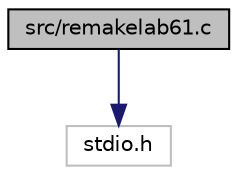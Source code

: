 digraph "src/remakelab61.c"
{
 // LATEX_PDF_SIZE
  edge [fontname="Helvetica",fontsize="10",labelfontname="Helvetica",labelfontsize="10"];
  node [fontname="Helvetica",fontsize="10",shape=record];
  Node1 [label="src/remakelab61.c",height=0.2,width=0.4,color="black", fillcolor="grey75", style="filled", fontcolor="black",tooltip="Файл з першим завданням 6 лаборатороної роботи \"Центрувати заданий рядок\"."];
  Node1 -> Node2 [color="midnightblue",fontsize="10",style="solid",fontname="Helvetica"];
  Node2 [label="stdio.h",height=0.2,width=0.4,color="grey75", fillcolor="white", style="filled",tooltip=" "];
}
